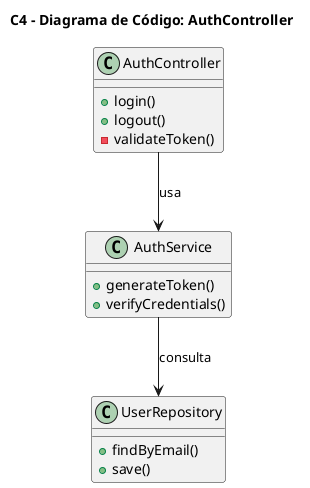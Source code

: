 @startuml
title "C4 - Diagrama de Código: AuthController"

class AuthController {
    +login()
    +logout()
    -validateToken()
}

class AuthService {
    +generateToken()
    +verifyCredentials()
}

class UserRepository {
    +findByEmail()
    +save()
}

AuthController --> AuthService : usa
AuthService --> UserRepository : consulta

@enduml
